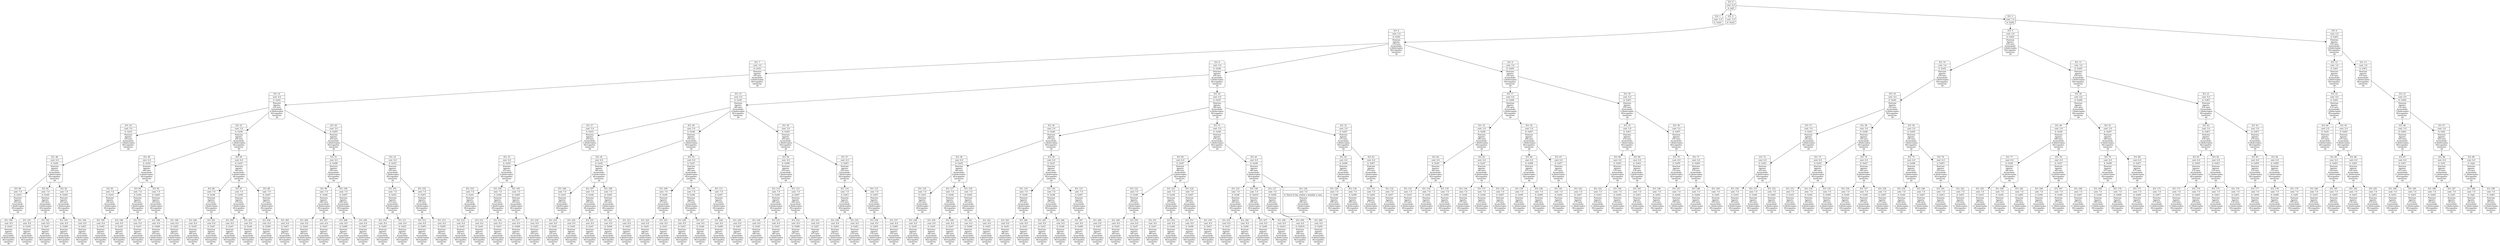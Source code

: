 digraph g {
node [shape = Mrecord];
nodo0[label="{EO: 0|cost: 0.0|A: null}"]
nodo1[label="{EO: 1|cost: 1.0|A: GoA1}"]

nodo0 -> nodo1;
nodo2[label="{EO: 2|cost: 1.0|A: GoA3}"]
nodo4[label="{EO: 4|cost: 2.0|A: GoA5|
Posicion\nAgente:\nA3
Costo\nAcumulado:\n2.0
Infectados:\n0
Escapados:\n1
	posicion:\nA9
}"]
nodo7[label="{EO: 7|cost: 3.0|A: GoA3|
Posicion\nAgente:\nA5
Costo\nAcumulado:\n3.0
Infectados:\n0
Escapados:\n1
	posicion:\nA9
}"]
nodo14[label="{EO: 14|cost: 4.0|A: GoA5|
Posicion\nAgente:\nA3
Costo\nAcumulado:\n4.0
Infectados:\n0
Escapados:\n1
	posicion:\nA9
}"]
nodo24[label="{EO: 24|cost: 5.0|A: GoA3|
Posicion\nAgente:\nA5
Costo\nAcumulado:\n5.0
Infectados:\n0
Escapados:\n1
	posicion:\nA9
}"]
nodo48[label="{EO: 48|cost: 6.0|A: GoA5|
Posicion\nAgente:\nA3
Costo\nAcumulado:\n6.0
Infectados:\n0
Escapados:\n1
	posicion:\nA9
}"]
nodo90[label="{EO: 90|cost: 7.0|A: GoA3|
Posicion\nAgente:\nA5
Costo\nAcumulado:\n7.0
Infectados:\n0
Escapados:\n1
	posicion:\nA9
}"]
nodo190[label="{EO: 190|cost: 8.0|A: GoA5|
Posicion\nAgente:\nA3
Costo\nAcumulado:\n8.0
Infectados:\n0
Escapados:\n1
	posicion:\nA9
}"]

nodo90 -> nodo190;

nodo48 -> nodo90;
nodo91[label="{EO: 91|cost: 7.0|A: GoA6|
Posicion\nAgente:\nA5
Costo\nAcumulado:\n7.0
Infectados:\n0
Escapados:\n1
	posicion:\nA9
}"]
nodo191[label="{EO: 191|cost: 8.0|A: GoA5|
Posicion\nAgente:\nA6
Costo\nAcumulado:\n8.0
Infectados:\n0
Escapados:\n1
	posicion:\nA9
}"]

nodo91 -> nodo191;
nodo192[label="{EO: 192|cost: 8.0|A: GoA7|
Posicion\nAgente:\nA6
Costo\nAcumulado:\n8.0
Infectados:\n0
Escapados:\n1
	posicion:\nA9
}"]

nodo91 -> nodo192;

nodo48 -> nodo91;
nodo92[label="{EO: 92|cost: 7.0|A: GoD5|
Posicion\nAgente:\nA5
Costo\nAcumulado:\n7.0
Infectados:\n0
Escapados:\n1
	posicion:\nA9
}"]
nodo193[label="{EO: 193|cost: 8.0|A: GoD6|
Posicion\nAgente:\nD5
Costo\nAcumulado:\n9.0
Infectados:\n0
Escapados:\n1
	posicion:\nA9
}"]

nodo92 -> nodo193;
nodo194[label="{EO: 194|cost: 8.0|A: GoE5|
Posicion\nAgente:\nD5
Costo\nAcumulado:\n9.0
Infectados:\n0
Escapados:\n1
	posicion:\nA9
}"]

nodo92 -> nodo194;

nodo48 -> nodo92;

nodo24 -> nodo48;

nodo14 -> nodo24;
nodo25[label="{EO: 25|cost: 5.0|A: GoA6|
Posicion\nAgente:\nA5
Costo\nAcumulado:\n5.0
Infectados:\n0
Escapados:\n1
	posicion:\nA9
}"]
nodo49[label="{EO: 49|cost: 6.0|A: GoA5|
Posicion\nAgente:\nA6
Costo\nAcumulado:\n6.0
Infectados:\n0
Escapados:\n1
	posicion:\nA9
}"]
nodo93[label="{EO: 93|cost: 7.0|A: GoA3|
Posicion\nAgente:\nA5
Costo\nAcumulado:\n7.0
Infectados:\n0
Escapados:\n1
	posicion:\nA9
}"]
nodo195[label="{EO: 195|cost: 8.0|A: GoA5|
Posicion\nAgente:\nA3
Costo\nAcumulado:\n8.0
Infectados:\n0
Escapados:\n1
	posicion:\nA9
}"]

nodo93 -> nodo195;

nodo49 -> nodo93;
nodo94[label="{EO: 94|cost: 7.0|A: GoA6|
Posicion\nAgente:\nA5
Costo\nAcumulado:\n7.0
Infectados:\n0
Escapados:\n1
	posicion:\nA9
}"]
nodo196[label="{EO: 196|cost: 8.0|A: GoA5|
Posicion\nAgente:\nA6
Costo\nAcumulado:\n8.0
Infectados:\n0
Escapados:\n1
	posicion:\nA9
}"]

nodo94 -> nodo196;
nodo197[label="{EO: 197|cost: 8.0|A: GoA7|
Posicion\nAgente:\nA6
Costo\nAcumulado:\n8.0
Infectados:\n0
Escapados:\n1
	posicion:\nA9
}"]

nodo94 -> nodo197;

nodo49 -> nodo94;
nodo95[label="{EO: 95|cost: 7.0|A: GoD5|
Posicion\nAgente:\nA5
Costo\nAcumulado:\n7.0
Infectados:\n0
Escapados:\n1
	posicion:\nA9
}"]
nodo198[label="{EO: 198|cost: 8.0|A: GoD6|
Posicion\nAgente:\nD5
Costo\nAcumulado:\n9.0
Infectados:\n0
Escapados:\n1
	posicion:\nA9
}"]

nodo95 -> nodo198;
nodo199[label="{EO: 199|cost: 8.0|A: GoE5|
Posicion\nAgente:\nD5
Costo\nAcumulado:\n9.0
Infectados:\n0
Escapados:\n1
	posicion:\nA9
}"]

nodo95 -> nodo199;

nodo49 -> nodo95;

nodo25 -> nodo49;
nodo50[label="{EO: 50|cost: 6.0|A: GoA7|
Posicion\nAgente:\nA6
Costo\nAcumulado:\n6.0
Infectados:\n0
Escapados:\n1
	posicion:\nA9
}"]
nodo96[label="{EO: 96|cost: 7.0|A: GoA6|
Posicion\nAgente:\nA7
Costo\nAcumulado:\n7.0
Infectados:\n0
Escapados:\n1
	posicion:\nA9
}"]
nodo200[label="{EO: 200|cost: 8.0|A: GoA5|
Posicion\nAgente:\nA6
Costo\nAcumulado:\n8.0
Infectados:\n0
Escapados:\n1
	posicion:\nA9
}"]

nodo96 -> nodo200;
nodo201[label="{EO: 201|cost: 8.0|A: GoA7|
Posicion\nAgente:\nA6
Costo\nAcumulado:\n8.0
Infectados:\n0
Escapados:\n1
	posicion:\nA9
}"]

nodo96 -> nodo201;

nodo50 -> nodo96;
nodo97[label="{EO: 97|cost: 7.0|A: GoA8|
Posicion\nAgente:\nA7
Costo\nAcumulado:\n7.0
Infectados:\n0
Escapados:\n1
	posicion:\nA9
}"]
nodo202[label="{EO: 202|cost: 8.0|A: GoA7|
Posicion\nAgente:\nA8
Costo\nAcumulado:\n8.0
Infectados:\n0
Escapados:\n1
	posicion:\nA9
}"]

nodo97 -> nodo202;
nodo203[label="{EO: 203|cost: 8.0|A: GoA9|
Posicion\nAgente:\nA8
Costo\nAcumulado:\n8.0
Infectados:\n0
Escapados:\n1
	posicion:\nA9
}"]

nodo97 -> nodo203;

nodo50 -> nodo97;
nodo98[label="{EO: 98|cost: 7.0|A: GoD7|
Posicion\nAgente:\nA7
Costo\nAcumulado:\n7.0
Infectados:\n0
Escapados:\n1
	posicion:\nA9
}"]
nodo204[label="{EO: 204|cost: 8.0|A: GoD8|
Posicion\nAgente:\nD7
Costo\nAcumulado:\n9.0
Infectados:\n0
Escapados:\n1
	posicion:\nA9
}"]

nodo98 -> nodo204;
nodo205[label="{EO: 205|cost: 8.0|A: GoE7|
Posicion\nAgente:\nD7
Costo\nAcumulado:\n9.0
Infectados:\n0
Escapados:\n1
	posicion:\nA9
}"]

nodo98 -> nodo205;

nodo50 -> nodo98;

nodo25 -> nodo50;

nodo14 -> nodo25;
nodo26[label="{EO: 26|cost: 5.0|A: GoD5|
Posicion\nAgente:\nA5
Costo\nAcumulado:\n5.0
Infectados:\n0
Escapados:\n1
	posicion:\nA9
}"]
nodo51[label="{EO: 51|cost: 6.0|A: GoD6|
Posicion\nAgente:\nD5
Costo\nAcumulado:\n7.0
Infectados:\n0
Escapados:\n1
	posicion:\nA9
}"]
nodo99[label="{EO: 99|cost: 7.0|A: GoA6|
Posicion\nAgente:\nD6
Costo\nAcumulado:\n9.0
Infectados:\n0
Escapados:\n1
	posicion:\nA9
}"]
nodo206[label="{EO: 206|cost: 8.0|A: GoA5|
Posicion\nAgente:\nA6
Costo\nAcumulado:\n10.0
Infectados:\n0
Escapados:\n1
	posicion:\nA9
}"]

nodo99 -> nodo206;
nodo207[label="{EO: 207|cost: 8.0|A: GoA7|
Posicion\nAgente:\nA6
Costo\nAcumulado:\n10.0
Infectados:\n0
Escapados:\n1
	posicion:\nA9
}"]

nodo99 -> nodo207;

nodo51 -> nodo99;
nodo100[label="{EO: 100|cost: 7.0|A: GoD7|
Posicion\nAgente:\nD6
Costo\nAcumulado:\n9.0
Infectados:\n0
Escapados:\n1
	posicion:\nA9
}"]
nodo208[label="{EO: 208|cost: 8.0|A: GoD8|
Posicion\nAgente:\nD7
Costo\nAcumulado:\n11.0
Infectados:\n0
Escapados:\n1
	posicion:\nA9
}"]

nodo100 -> nodo208;
nodo209[label="{EO: 209|cost: 8.0|A: GoE7|
Posicion\nAgente:\nD7
Costo\nAcumulado:\n11.0
Infectados:\n0
Escapados:\n1
	posicion:\nA9
}"]

nodo100 -> nodo209;

nodo51 -> nodo100;

nodo26 -> nodo51;
nodo52[label="{EO: 52|cost: 6.0|A: GoE5|
Posicion\nAgente:\nD5
Costo\nAcumulado:\n7.0
Infectados:\n0
Escapados:\n1
	posicion:\nA9
}"]
nodo101[label="{EO: 101|cost: 7.0|A: GoE3|
Posicion\nAgente:\nE5
Costo\nAcumulado:\n9.0
Infectados:\n0
Escapados:\n1
	posicion:\nA9
}"]
nodo210[label="{EO: 210|cost: 8.0|A: GoD3|
Posicion\nAgente:\nE3
Costo\nAcumulado:\n11.0
Infectados:\n0
Escapados:\n1
	posicion:\nA9
}"]

nodo101 -> nodo210;
nodo211[label="{EO: 211|cost: 8.0|A: GoE2|
Posicion\nAgente:\nE3
Costo\nAcumulado:\n11.0
Infectados:\n0
Escapados:\n1
	posicion:\nA9
}"]

nodo101 -> nodo211;

nodo52 -> nodo101;
nodo102[label="{EO: 102|cost: 7.0|A: GoF5|
Posicion\nAgente:\nE5
Costo\nAcumulado:\n9.0
Infectados:\n0
Escapados:\n1
	posicion:\nA9
}"]
nodo212[label="{EO: 212|cost: 8.0|A: GoF6|
Posicion\nAgente:\nF5
Costo\nAcumulado:\n11.0
Infectados:\n0
Escapados:\n1
	posicion:\nA9
}"]

nodo102 -> nodo212;
nodo213[label="{EO: 213|cost: 8.0|A: GoH5|
Posicion\nAgente:\nF5
Costo\nAcumulado:\n11.0
Infectados:\n0
Escapados:\n1
	posicion:\nA9
}"]

nodo102 -> nodo213;

nodo52 -> nodo102;

nodo26 -> nodo52;

nodo14 -> nodo26;

nodo7 -> nodo14;

nodo4 -> nodo7;
nodo8[label="{EO: 8|cost: 3.0|A: GoA6|
Posicion\nAgente:\nA5
Costo\nAcumulado:\n3.0
Infectados:\n0
Escapados:\n1
	posicion:\nA9
}"]
nodo15[label="{EO: 15|cost: 4.0|A: GoA5|
Posicion\nAgente:\nA6
Costo\nAcumulado:\n4.0
Infectados:\n0
Escapados:\n1
	posicion:\nA9
}"]
nodo27[label="{EO: 27|cost: 5.0|A: GoA3|
Posicion\nAgente:\nA5
Costo\nAcumulado:\n5.0
Infectados:\n0
Escapados:\n1
	posicion:\nA9
}"]
nodo53[label="{EO: 53|cost: 6.0|A: GoA5|
Posicion\nAgente:\nA3
Costo\nAcumulado:\n6.0
Infectados:\n0
Escapados:\n1
	posicion:\nA9
}"]
nodo103[label="{EO: 103|cost: 7.0|A: GoA3|
Posicion\nAgente:\nA5
Costo\nAcumulado:\n7.0
Infectados:\n0
Escapados:\n1
	posicion:\nA9
}"]
nodo214[label="{EO: 214|cost: 8.0|A: GoA5|
Posicion\nAgente:\nA3
Costo\nAcumulado:\n8.0
Infectados:\n0
Escapados:\n1
	posicion:\nA9
}"]

nodo103 -> nodo214;

nodo53 -> nodo103;
nodo104[label="{EO: 104|cost: 7.0|A: GoA6|
Posicion\nAgente:\nA5
Costo\nAcumulado:\n7.0
Infectados:\n0
Escapados:\n1
	posicion:\nA9
}"]
nodo215[label="{EO: 215|cost: 8.0|A: GoA5|
Posicion\nAgente:\nA6
Costo\nAcumulado:\n8.0
Infectados:\n0
Escapados:\n1
	posicion:\nA9
}"]

nodo104 -> nodo215;
nodo216[label="{EO: 216|cost: 8.0|A: GoA7|
Posicion\nAgente:\nA6
Costo\nAcumulado:\n8.0
Infectados:\n0
Escapados:\n1
	posicion:\nA9
}"]

nodo104 -> nodo216;

nodo53 -> nodo104;
nodo105[label="{EO: 105|cost: 7.0|A: GoD5|
Posicion\nAgente:\nA5
Costo\nAcumulado:\n7.0
Infectados:\n0
Escapados:\n1
	posicion:\nA9
}"]
nodo217[label="{EO: 217|cost: 8.0|A: GoD6|
Posicion\nAgente:\nD5
Costo\nAcumulado:\n9.0
Infectados:\n0
Escapados:\n1
	posicion:\nA9
}"]

nodo105 -> nodo217;
nodo218[label="{EO: 218|cost: 8.0|A: GoE5|
Posicion\nAgente:\nD5
Costo\nAcumulado:\n9.0
Infectados:\n0
Escapados:\n1
	posicion:\nA9
}"]

nodo105 -> nodo218;

nodo53 -> nodo105;

nodo27 -> nodo53;

nodo15 -> nodo27;
nodo28[label="{EO: 28|cost: 5.0|A: GoA6|
Posicion\nAgente:\nA5
Costo\nAcumulado:\n5.0
Infectados:\n0
Escapados:\n1
	posicion:\nA9
}"]
nodo54[label="{EO: 54|cost: 6.0|A: GoA5|
Posicion\nAgente:\nA6
Costo\nAcumulado:\n6.0
Infectados:\n0
Escapados:\n1
	posicion:\nA9
}"]
nodo106[label="{EO: 106|cost: 7.0|A: GoA3|
Posicion\nAgente:\nA5
Costo\nAcumulado:\n7.0
Infectados:\n0
Escapados:\n1
	posicion:\nA9
}"]
nodo219[label="{EO: 219|cost: 8.0|A: GoA5|
Posicion\nAgente:\nA3
Costo\nAcumulado:\n8.0
Infectados:\n0
Escapados:\n1
	posicion:\nA9
}"]

nodo106 -> nodo219;

nodo54 -> nodo106;
nodo107[label="{EO: 107|cost: 7.0|A: GoA6|
Posicion\nAgente:\nA5
Costo\nAcumulado:\n7.0
Infectados:\n0
Escapados:\n1
	posicion:\nA9
}"]
nodo220[label="{EO: 220|cost: 8.0|A: GoA5|
Posicion\nAgente:\nA6
Costo\nAcumulado:\n8.0
Infectados:\n0
Escapados:\n1
	posicion:\nA9
}"]

nodo107 -> nodo220;
nodo221[label="{EO: 221|cost: 8.0|A: GoA7|
Posicion\nAgente:\nA6
Costo\nAcumulado:\n8.0
Infectados:\n0
Escapados:\n1
	posicion:\nA9
}"]

nodo107 -> nodo221;

nodo54 -> nodo107;
nodo108[label="{EO: 108|cost: 7.0|A: GoD5|
Posicion\nAgente:\nA5
Costo\nAcumulado:\n7.0
Infectados:\n0
Escapados:\n1
	posicion:\nA9
}"]
nodo222[label="{EO: 222|cost: 8.0|A: GoD6|
Posicion\nAgente:\nD5
Costo\nAcumulado:\n9.0
Infectados:\n0
Escapados:\n1
	posicion:\nA9
}"]

nodo108 -> nodo222;
nodo223[label="{EO: 223|cost: 8.0|A: GoE5|
Posicion\nAgente:\nD5
Costo\nAcumulado:\n9.0
Infectados:\n0
Escapados:\n1
	posicion:\nA9
}"]

nodo108 -> nodo223;

nodo54 -> nodo108;

nodo28 -> nodo54;
nodo55[label="{EO: 55|cost: 6.0|A: GoA7|
Posicion\nAgente:\nA6
Costo\nAcumulado:\n6.0
Infectados:\n0
Escapados:\n1
	posicion:\nA9
}"]
nodo109[label="{EO: 109|cost: 7.0|A: GoA6|
Posicion\nAgente:\nA7
Costo\nAcumulado:\n7.0
Infectados:\n0
Escapados:\n1
	posicion:\nA9
}"]
nodo224[label="{EO: 224|cost: 8.0|A: GoA5|
Posicion\nAgente:\nA6
Costo\nAcumulado:\n8.0
Infectados:\n0
Escapados:\n1
	posicion:\nA9
}"]

nodo109 -> nodo224;
nodo225[label="{EO: 225|cost: 8.0|A: GoA7|
Posicion\nAgente:\nA6
Costo\nAcumulado:\n8.0
Infectados:\n0
Escapados:\n1
	posicion:\nA9
}"]

nodo109 -> nodo225;

nodo55 -> nodo109;
nodo110[label="{EO: 110|cost: 7.0|A: GoA8|
Posicion\nAgente:\nA7
Costo\nAcumulado:\n7.0
Infectados:\n0
Escapados:\n1
	posicion:\nA9
}"]
nodo226[label="{EO: 226|cost: 8.0|A: GoA7|
Posicion\nAgente:\nA8
Costo\nAcumulado:\n8.0
Infectados:\n0
Escapados:\n1
	posicion:\nA9
}"]

nodo110 -> nodo226;
nodo227[label="{EO: 227|cost: 8.0|A: GoA9|
Posicion\nAgente:\nA8
Costo\nAcumulado:\n8.0
Infectados:\n0
Escapados:\n1
	posicion:\nA9
}"]

nodo110 -> nodo227;

nodo55 -> nodo110;
nodo111[label="{EO: 111|cost: 7.0|A: GoD7|
Posicion\nAgente:\nA7
Costo\nAcumulado:\n7.0
Infectados:\n0
Escapados:\n1
	posicion:\nA9
}"]
nodo228[label="{EO: 228|cost: 8.0|A: GoD8|
Posicion\nAgente:\nD7
Costo\nAcumulado:\n9.0
Infectados:\n0
Escapados:\n1
	posicion:\nA9
}"]

nodo111 -> nodo228;
nodo229[label="{EO: 229|cost: 8.0|A: GoE7|
Posicion\nAgente:\nD7
Costo\nAcumulado:\n9.0
Infectados:\n0
Escapados:\n1
	posicion:\nA9
}"]

nodo111 -> nodo229;

nodo55 -> nodo111;

nodo28 -> nodo55;

nodo15 -> nodo28;
nodo29[label="{EO: 29|cost: 5.0|A: GoD5|
Posicion\nAgente:\nA5
Costo\nAcumulado:\n5.0
Infectados:\n0
Escapados:\n1
	posicion:\nA9
}"]
nodo56[label="{EO: 56|cost: 6.0|A: GoD6|
Posicion\nAgente:\nD5
Costo\nAcumulado:\n7.0
Infectados:\n0
Escapados:\n1
	posicion:\nA9
}"]
nodo112[label="{EO: 112|cost: 7.0|A: GoA6|
Posicion\nAgente:\nD6
Costo\nAcumulado:\n9.0
Infectados:\n0
Escapados:\n1
	posicion:\nA9
}"]
nodo230[label="{EO: 230|cost: 8.0|A: GoA5|
Posicion\nAgente:\nA6
Costo\nAcumulado:\n10.0
Infectados:\n0
Escapados:\n1
	posicion:\nA9
}"]

nodo112 -> nodo230;
nodo231[label="{EO: 231|cost: 8.0|A: GoA7|
Posicion\nAgente:\nA6
Costo\nAcumulado:\n10.0
Infectados:\n0
Escapados:\n1
	posicion:\nA9
}"]

nodo112 -> nodo231;

nodo56 -> nodo112;
nodo113[label="{EO: 113|cost: 7.0|A: GoD7|
Posicion\nAgente:\nD6
Costo\nAcumulado:\n9.0
Infectados:\n0
Escapados:\n1
	posicion:\nA9
}"]
nodo232[label="{EO: 232|cost: 8.0|A: GoD8|
Posicion\nAgente:\nD7
Costo\nAcumulado:\n11.0
Infectados:\n0
Escapados:\n1
	posicion:\nA9
}"]

nodo113 -> nodo232;
nodo233[label="{EO: 233|cost: 8.0|A: GoE7|
Posicion\nAgente:\nD7
Costo\nAcumulado:\n11.0
Infectados:\n0
Escapados:\n1
	posicion:\nA9
}"]

nodo113 -> nodo233;

nodo56 -> nodo113;

nodo29 -> nodo56;
nodo57[label="{EO: 57|cost: 6.0|A: GoE5|
Posicion\nAgente:\nD5
Costo\nAcumulado:\n7.0
Infectados:\n0
Escapados:\n1
	posicion:\nA9
}"]
nodo114[label="{EO: 114|cost: 7.0|A: GoE3|
Posicion\nAgente:\nE5
Costo\nAcumulado:\n9.0
Infectados:\n0
Escapados:\n1
	posicion:\nA9
}"]
nodo234[label="{EO: 234|cost: 8.0|A: GoD3|
Posicion\nAgente:\nE3
Costo\nAcumulado:\n11.0
Infectados:\n0
Escapados:\n1
	posicion:\nA9
}"]

nodo114 -> nodo234;
nodo235[label="{EO: 235|cost: 8.0|A: GoE2|
Posicion\nAgente:\nE3
Costo\nAcumulado:\n11.0
Infectados:\n0
Escapados:\n1
	posicion:\nA9
}"]

nodo114 -> nodo235;

nodo57 -> nodo114;
nodo115[label="{EO: 115|cost: 7.0|A: GoF5|
Posicion\nAgente:\nE5
Costo\nAcumulado:\n9.0
Infectados:\n0
Escapados:\n1
	posicion:\nA9
}"]
nodo236[label="{EO: 236|cost: 8.0|A: GoF6|
Posicion\nAgente:\nF5
Costo\nAcumulado:\n11.0
Infectados:\n0
Escapados:\n1
	posicion:\nA9
}"]

nodo115 -> nodo236;
nodo237[label="{EO: 237|cost: 8.0|A: GoH5|
Posicion\nAgente:\nF5
Costo\nAcumulado:\n11.0
Infectados:\n0
Escapados:\n1
	posicion:\nA9
}"]

nodo115 -> nodo237;

nodo57 -> nodo115;

nodo29 -> nodo57;

nodo15 -> nodo29;

nodo8 -> nodo15;
nodo16[label="{EO: 16|cost: 4.0|A: GoA7|
Posicion\nAgente:\nA6
Costo\nAcumulado:\n4.0
Infectados:\n0
Escapados:\n1
	posicion:\nA9
}"]
nodo30[label="{EO: 30|cost: 5.0|A: GoA6|
Posicion\nAgente:\nA7
Costo\nAcumulado:\n5.0
Infectados:\n0
Escapados:\n1
	posicion:\nA9
}"]
nodo58[label="{EO: 58|cost: 6.0|A: GoA5|
Posicion\nAgente:\nA6
Costo\nAcumulado:\n6.0
Infectados:\n0
Escapados:\n1
	posicion:\nA9
}"]
nodo116[label="{EO: 116|cost: 7.0|A: GoA3|
Posicion\nAgente:\nA5
Costo\nAcumulado:\n7.0
Infectados:\n0
Escapados:\n1
	posicion:\nA9
}"]
nodo238[label="{EO: 238|cost: 8.0|A: GoA5|
Posicion\nAgente:\nA3
Costo\nAcumulado:\n8.0
Infectados:\n0
Escapados:\n1
	posicion:\nA9
}"]

nodo116 -> nodo238;

nodo58 -> nodo116;
nodo117[label="{EO: 117|cost: 7.0|A: GoA6|
Posicion\nAgente:\nA5
Costo\nAcumulado:\n7.0
Infectados:\n0
Escapados:\n1
	posicion:\nA9
}"]
nodo239[label="{EO: 239|cost: 8.0|A: GoA5|
Posicion\nAgente:\nA6
Costo\nAcumulado:\n8.0
Infectados:\n0
Escapados:\n1
	posicion:\nA9
}"]

nodo117 -> nodo239;
nodo240[label="{EO: 240|cost: 8.0|A: GoA7|
Posicion\nAgente:\nA6
Costo\nAcumulado:\n8.0
Infectados:\n0
Escapados:\n1
	posicion:\nA9
}"]

nodo117 -> nodo240;

nodo58 -> nodo117;
nodo118[label="{EO: 118|cost: 7.0|A: GoD5|
Posicion\nAgente:\nA5
Costo\nAcumulado:\n7.0
Infectados:\n0
Escapados:\n1
	posicion:\nA9
}"]
nodo241[label="{EO: 241|cost: 8.0|A: GoD6|
Posicion\nAgente:\nD5
Costo\nAcumulado:\n9.0
Infectados:\n0
Escapados:\n1
	posicion:\nA9
}"]

nodo118 -> nodo241;
nodo242[label="{EO: 242|cost: 8.0|A: GoE5|
Posicion\nAgente:\nD5
Costo\nAcumulado:\n9.0
Infectados:\n0
Escapados:\n1
	posicion:\nA9
}"]

nodo118 -> nodo242;

nodo58 -> nodo118;

nodo30 -> nodo58;
nodo59[label="{EO: 59|cost: 6.0|A: GoA7|
Posicion\nAgente:\nA6
Costo\nAcumulado:\n6.0
Infectados:\n0
Escapados:\n1
	posicion:\nA9
}"]
nodo119[label="{EO: 119|cost: 7.0|A: GoA6|
Posicion\nAgente:\nA7
Costo\nAcumulado:\n7.0
Infectados:\n0
Escapados:\n1
	posicion:\nA9
}"]
nodo243[label="{EO: 243|cost: 8.0|A: GoA5|
Posicion\nAgente:\nA6
Costo\nAcumulado:\n8.0
Infectados:\n0
Escapados:\n1
	posicion:\nA9
}"]

nodo119 -> nodo243;
nodo244[label="{EO: 244|cost: 8.0|A: GoA7|
Posicion\nAgente:\nA6
Costo\nAcumulado:\n8.0
Infectados:\n0
Escapados:\n1
	posicion:\nA9
}"]

nodo119 -> nodo244;

nodo59 -> nodo119;
nodo120[label="{EO: 120|cost: 7.0|A: GoA8|
Posicion\nAgente:\nA7
Costo\nAcumulado:\n7.0
Infectados:\n0
Escapados:\n1
	posicion:\nA9
}"]
nodo245[label="{EO: 245|cost: 8.0|A: GoA7|
Posicion\nAgente:\nA8
Costo\nAcumulado:\n8.0
Infectados:\n0
Escapados:\n1
	posicion:\nA9
}"]

nodo120 -> nodo245;
nodo246[label="{EO: 246|cost: 8.0|A: GoA9|
Posicion\nAgente:\nA8
Costo\nAcumulado:\n8.0
Infectados:\n0
Escapados:\n1
	posicion:\nA9
}"]

nodo120 -> nodo246;

nodo59 -> nodo120;
nodo121[label="{EO: 121|cost: 7.0|A: GoD7|
Posicion\nAgente:\nA7
Costo\nAcumulado:\n7.0
Infectados:\n0
Escapados:\n1
	posicion:\nA9
}"]
nodo247[label="{EO: 247|cost: 8.0|A: GoD8|
Posicion\nAgente:\nD7
Costo\nAcumulado:\n9.0
Infectados:\n0
Escapados:\n1
	posicion:\nA9
}"]

nodo121 -> nodo247;
nodo248[label="{EO: 248|cost: 8.0|A: GoE7|
Posicion\nAgente:\nD7
Costo\nAcumulado:\n9.0
Infectados:\n0
Escapados:\n1
	posicion:\nA9
}"]

nodo121 -> nodo248;

nodo59 -> nodo121;

nodo30 -> nodo59;

nodo16 -> nodo30;
nodo31[label="{EO: 31|cost: 5.0|A: GoA8|
Posicion\nAgente:\nA7
Costo\nAcumulado:\n5.0
Infectados:\n0
Escapados:\n1
	posicion:\nA9
}"]
nodo60[label="{EO: 60|cost: 6.0|A: GoA7|
Posicion\nAgente:\nA8
Costo\nAcumulado:\n6.0
Infectados:\n0
Escapados:\n1
	posicion:\nA9
}"]
nodo122[label="{EO: 122|cost: 7.0|A: GoA6|
Posicion\nAgente:\nA7
Costo\nAcumulado:\n7.0
Infectados:\n0
Escapados:\n1
	posicion:\nA9
}"]
nodo249[label="{EO: 249|cost: 8.0|A: GoA5|
Posicion\nAgente:\nA6
Costo\nAcumulado:\n8.0
Infectados:\n0
Escapados:\n1
	posicion:\nA9
}"]

nodo122 -> nodo249;
nodo250[label="{EO: 250|cost: 8.0|A: GoA7|
Posicion\nAgente:\nA6
Costo\nAcumulado:\n8.0
Infectados:\n0
Escapados:\n1
	posicion:\nA9
}"]

nodo122 -> nodo250;

nodo60 -> nodo122;
nodo123[label="{EO: 123|cost: 7.0|A: GoA8|
Posicion\nAgente:\nA7
Costo\nAcumulado:\n7.0
Infectados:\n0
Escapados:\n1
	posicion:\nA9
}"]
nodo251[label="{EO: 251|cost: 8.0|A: GoA7|
Posicion\nAgente:\nA8
Costo\nAcumulado:\n8.0
Infectados:\n0
Escapados:\n1
	posicion:\nA9
}"]

nodo123 -> nodo251;
nodo252[label="{EO: 252|cost: 8.0|A: GoA9|
Posicion\nAgente:\nA8
Costo\nAcumulado:\n8.0
Infectados:\n0
Escapados:\n1
	posicion:\nA9
}"]

nodo123 -> nodo252;

nodo60 -> nodo123;
nodo124[label="{EO: 124|cost: 7.0|A: GoD7|
Posicion\nAgente:\nA7
Costo\nAcumulado:\n7.0
Infectados:\n0
Escapados:\n1
	posicion:\nA9
}"]
nodo253[label="{EO: 253|cost: 8.0|A: GoD8|
Posicion\nAgente:\nD7
Costo\nAcumulado:\n9.0
Infectados:\n0
Escapados:\n1
	posicion:\nA9
}"]

nodo124 -> nodo253;
nodo254[label="{EO: 254|cost: 8.0|A: GoE7|
Posicion\nAgente:\nD7
Costo\nAcumulado:\n9.0
Infectados:\n0
Escapados:\n1
	posicion:\nA9
}"]

nodo124 -> nodo254;

nodo60 -> nodo124;

nodo31 -> nodo60;
nodo61[label="{EO: 61|cost: 6.0|A: GoA9|
Posicion\nAgente:\nA8
Costo\nAcumulado:\n6.0
Infectados:\n0
Escapados:\n1
	posicion:\nA9
}"]
nodo125[label="{EO: 125|cost: 7.0|A: GoA8|
Posicion\nAgente:\nA9
Costo\nAcumulado:\n7.0
Infectados:\n0
Escapados:\n1
	posicion:\nA9
}"]
nodo255[label="{EO: 255|cost: 8.0|A: GoA7|
Posicion\nAgente:\nA8
Costo\nAcumulado:\n8.0
Infectados:\n0
Escapados:\n1
	posicion:\nA9
}"]

nodo125 -> nodo255;
nodo256[label="{EO: 256|cost: 8.0|A: GoA9|
Posicion\nAgente:\nA8
Costo\nAcumulado:\n8.0
Infectados:\n0
Escapados:\n1
	posicion:\nA9
}"]

nodo125 -> nodo256;

nodo61 -> nodo125;
nodo126[label="{EO: 126|cost: 7.0|A: GoA10|
Posicion\nAgente:\nA9
Costo\nAcumulado:\n7.0
Infectados:\n0
Escapados:\n1
	posicion:\nA9
}"]
nodo257[label="{EO: 257|cost: 8.0|A: GoA9|
Posicion\nAgente:\nA10
Costo\nAcumulado:\n8.0
Infectados:\n0
Escapados:\n1
	posicion:\nA9
}"]

nodo126 -> nodo257;
nodo258[label="{EO: 258|cost: 8.0|A: GoA11|
Posicion\nAgente:\nA10
Costo\nAcumulado:\n8.0
Infectados:\n0
Escapados:\n1
	posicion:\nA9
}"]

nodo126 -> nodo258;

nodo61 -> nodo126;
nodo127[label="{EO: 127|cost: 7.0|A: GoD9|
Posicion\nAgente:\nA9
Costo\nAcumulado:\n7.0
Infectados:\n0
Escapados:\n1
	posicion:\nA9
}"]
nodo259[label="{EO: 259|cost: 8.0|A: GoD10|
Posicion\nAgente:\nD9
Costo\nAcumulado:\n9.0
Infectados:\n0
Escapados:\n1
	posicion:\nA9
}"]

nodo127 -> nodo259;
nodo260[label="{EO: 260|cost: 8.0|A: GoE9|
Posicion\nAgente:\nD9
Costo\nAcumulado:\n9.0
Infectados:\n0
Escapados:\n1
	posicion:\nA9
}"]

nodo127 -> nodo260;

nodo61 -> nodo127;
nodo128[label="{EO: 128|cost: 7.0|A: Hacer la ley, multar y mandar a casa.|
Posicion\nAgente:\nA9
Costo\nAcumulado:\n7.0
Infectados:\n0
Escapados:\n1
	posicion:\nA9
}"]

nodo61 -> nodo128;

nodo31 -> nodo61;

nodo16 -> nodo31;
nodo32[label="{EO: 32|cost: 5.0|A: GoD7|
Posicion\nAgente:\nA7
Costo\nAcumulado:\n5.0
Infectados:\n0
Escapados:\n1
	posicion:\nA9
}"]
nodo62[label="{EO: 62|cost: 6.0|A: GoD8|
Posicion\nAgente:\nD7
Costo\nAcumulado:\n7.0
Infectados:\n0
Escapados:\n1
	posicion:\nA9
}"]
nodo129[label="{EO: 129|cost: 7.0|A: GoA8|
Posicion\nAgente:\nD8
Costo\nAcumulado:\n9.0
Infectados:\n0
Escapados:\n1
	posicion:\nA9
}"]

nodo62 -> nodo129;
nodo130[label="{EO: 130|cost: 7.0|A: GoD9|
Posicion\nAgente:\nD8
Costo\nAcumulado:\n9.0
Infectados:\n0
Escapados:\n1
	posicion:\nA9
}"]

nodo62 -> nodo130;

nodo32 -> nodo62;
nodo63[label="{EO: 63|cost: 6.0|A: GoE7|
Posicion\nAgente:\nD7
Costo\nAcumulado:\n7.0
Infectados:\n0
Escapados:\n1
	posicion:\nA9
}"]
nodo131[label="{EO: 131|cost: 7.0|A: GoE6|
Posicion\nAgente:\nE7
Costo\nAcumulado:\n9.0
Infectados:\n0
Escapados:\n1
	posicion:\nA9
}"]

nodo63 -> nodo131;
nodo132[label="{EO: 132|cost: 7.0|A: GoF7|
Posicion\nAgente:\nE7
Costo\nAcumulado:\n9.0
Infectados:\n0
Escapados:\n1
	posicion:\nA9
}"]

nodo63 -> nodo132;

nodo32 -> nodo63;

nodo16 -> nodo32;

nodo8 -> nodo16;

nodo4 -> nodo8;
nodo9[label="{EO: 9|cost: 3.0|A: GoD5|
Posicion\nAgente:\nA5
Costo\nAcumulado:\n3.0
Infectados:\n0
Escapados:\n1
	posicion:\nA9
}"]
nodo17[label="{EO: 17|cost: 4.0|A: GoD6|
Posicion\nAgente:\nD5
Costo\nAcumulado:\n5.0
Infectados:\n0
Escapados:\n1
	posicion:\nA9
}"]
nodo33[label="{EO: 33|cost: 5.0|A: GoA6|
Posicion\nAgente:\nD6
Costo\nAcumulado:\n7.0
Infectados:\n0
Escapados:\n1
	posicion:\nA9
}"]
nodo64[label="{EO: 64|cost: 6.0|A: GoA5|
Posicion\nAgente:\nA6
Costo\nAcumulado:\n8.0
Infectados:\n0
Escapados:\n1
	posicion:\nA9
}"]
nodo133[label="{EO: 133|cost: 7.0|A: GoA3|
Posicion\nAgente:\nA5
Costo\nAcumulado:\n9.0
Infectados:\n0
Escapados:\n1
	posicion:\nA9
}"]

nodo64 -> nodo133;
nodo134[label="{EO: 134|cost: 7.0|A: GoA6|
Posicion\nAgente:\nA5
Costo\nAcumulado:\n9.0
Infectados:\n0
Escapados:\n1
	posicion:\nA9
}"]

nodo64 -> nodo134;
nodo135[label="{EO: 135|cost: 7.0|A: GoD5|
Posicion\nAgente:\nA5
Costo\nAcumulado:\n9.0
Infectados:\n0
Escapados:\n1
	posicion:\nA9
}"]

nodo64 -> nodo135;

nodo33 -> nodo64;
nodo65[label="{EO: 65|cost: 6.0|A: GoA7|
Posicion\nAgente:\nA6
Costo\nAcumulado:\n8.0
Infectados:\n0
Escapados:\n1
	posicion:\nA9
}"]
nodo136[label="{EO: 136|cost: 7.0|A: GoA6|
Posicion\nAgente:\nA7
Costo\nAcumulado:\n9.0
Infectados:\n0
Escapados:\n1
	posicion:\nA9
}"]

nodo65 -> nodo136;
nodo137[label="{EO: 137|cost: 7.0|A: GoA8|
Posicion\nAgente:\nA7
Costo\nAcumulado:\n9.0
Infectados:\n0
Escapados:\n1
	posicion:\nA9
}"]

nodo65 -> nodo137;
nodo138[label="{EO: 138|cost: 7.0|A: GoD7|
Posicion\nAgente:\nA7
Costo\nAcumulado:\n9.0
Infectados:\n0
Escapados:\n1
	posicion:\nA9
}"]

nodo65 -> nodo138;

nodo33 -> nodo65;

nodo17 -> nodo33;
nodo34[label="{EO: 34|cost: 5.0|A: GoD7|
Posicion\nAgente:\nD6
Costo\nAcumulado:\n7.0
Infectados:\n0
Escapados:\n1
	posicion:\nA9
}"]
nodo66[label="{EO: 66|cost: 6.0|A: GoD8|
Posicion\nAgente:\nD7
Costo\nAcumulado:\n9.0
Infectados:\n0
Escapados:\n1
	posicion:\nA9
}"]
nodo139[label="{EO: 139|cost: 7.0|A: GoA8|
Posicion\nAgente:\nD8
Costo\nAcumulado:\n11.0
Infectados:\n0
Escapados:\n1
	posicion:\nA9
}"]

nodo66 -> nodo139;
nodo140[label="{EO: 140|cost: 7.0|A: GoD9|
Posicion\nAgente:\nD8
Costo\nAcumulado:\n11.0
Infectados:\n0
Escapados:\n1
	posicion:\nA9
}"]

nodo66 -> nodo140;

nodo34 -> nodo66;
nodo67[label="{EO: 67|cost: 6.0|A: GoE7|
Posicion\nAgente:\nD7
Costo\nAcumulado:\n9.0
Infectados:\n0
Escapados:\n1
	posicion:\nA9
}"]
nodo141[label="{EO: 141|cost: 7.0|A: GoE6|
Posicion\nAgente:\nE7
Costo\nAcumulado:\n11.0
Infectados:\n0
Escapados:\n1
	posicion:\nA9
}"]

nodo67 -> nodo141;
nodo142[label="{EO: 142|cost: 7.0|A: GoF7|
Posicion\nAgente:\nE7
Costo\nAcumulado:\n11.0
Infectados:\n0
Escapados:\n1
	posicion:\nA9
}"]

nodo67 -> nodo142;

nodo34 -> nodo67;

nodo17 -> nodo34;

nodo9 -> nodo17;
nodo18[label="{EO: 18|cost: 4.0|A: GoE5|
Posicion\nAgente:\nD5
Costo\nAcumulado:\n5.0
Infectados:\n0
Escapados:\n1
	posicion:\nA9
}"]
nodo35[label="{EO: 35|cost: 5.0|A: GoE3|
Posicion\nAgente:\nE5
Costo\nAcumulado:\n7.0
Infectados:\n0
Escapados:\n1
	posicion:\nA9
}"]
nodo68[label="{EO: 68|cost: 6.0|A: GoD3|
Posicion\nAgente:\nE3
Costo\nAcumulado:\n9.0
Infectados:\n0
Escapados:\n1
	posicion:\nA9
}"]
nodo143[label="{EO: 143|cost: 7.0|A: GoA3|
Posicion\nAgente:\nD3
Costo\nAcumulado:\n11.0
Infectados:\n0
Escapados:\n1
	posicion:\nA9
}"]

nodo68 -> nodo143;
nodo144[label="{EO: 144|cost: 7.0|A: GoD5|
Posicion\nAgente:\nD3
Costo\nAcumulado:\n11.0
Infectados:\n0
Escapados:\n1
	posicion:\nA9
}"]

nodo68 -> nodo144;

nodo35 -> nodo68;
nodo69[label="{EO: 69|cost: 6.0|A: GoE2|
Posicion\nAgente:\nE3
Costo\nAcumulado:\n9.0
Infectados:\n0
Escapados:\n1
	posicion:\nA9
}"]
nodo145[label="{EO: 145|cost: 7.0|A: GoE1|
Posicion\nAgente:\nE2
Costo\nAcumulado:\n11.0
Infectados:\n0
Escapados:\n1
	posicion:\nA9
}"]

nodo69 -> nodo145;
nodo146[label="{EO: 146|cost: 7.0|A: GoF2|
Posicion\nAgente:\nE2
Costo\nAcumulado:\n11.0
Infectados:\n0
Escapados:\n1
	posicion:\nA9
}"]

nodo69 -> nodo146;

nodo35 -> nodo69;

nodo18 -> nodo35;
nodo36[label="{EO: 36|cost: 5.0|A: GoF5|
Posicion\nAgente:\nE5
Costo\nAcumulado:\n7.0
Infectados:\n0
Escapados:\n1
	posicion:\nA9
}"]
nodo70[label="{EO: 70|cost: 6.0|A: GoF6|
Posicion\nAgente:\nF5
Costo\nAcumulado:\n9.0
Infectados:\n0
Escapados:\n1
	posicion:\nA9
}"]
nodo147[label="{EO: 147|cost: 7.0|A: GoG6|
Posicion\nAgente:\nF6
Costo\nAcumulado:\n11.0
Infectados:\n0
Escapados:\n1
	posicion:\nA9
}"]

nodo70 -> nodo147;

nodo36 -> nodo70;
nodo71[label="{EO: 71|cost: 6.0|A: GoH5|
Posicion\nAgente:\nF5
Costo\nAcumulado:\n9.0
Infectados:\n0
Escapados:\n1
	posicion:\nA9
}"]
nodo148[label="{EO: 148|cost: 7.0|A: GoH4|
Posicion\nAgente:\nH5
Costo\nAcumulado:\n11.0
Infectados:\n0
Escapados:\n1
	posicion:\nA9
}"]

nodo71 -> nodo148;
nodo149[label="{EO: 149|cost: 7.0|A: GoI5|
Posicion\nAgente:\nH5
Costo\nAcumulado:\n11.0
Infectados:\n0
Escapados:\n1
	posicion:\nA9
}"]

nodo71 -> nodo149;

nodo36 -> nodo71;

nodo18 -> nodo36;

nodo9 -> nodo18;

nodo4 -> nodo9;

nodo2 -> nodo4;

nodo0 -> nodo2;
nodo3[label="{EO: 3|cost: 1.0|A: GoD2}"]
nodo5[label="{EO: 5|cost: 2.0|A: GoD3|
Posicion\nAgente:\nD2
Costo\nAcumulado:\n3.0
Infectados:\n0
Escapados:\n1
	posicion:\nA9
}"]
nodo10[label="{EO: 10|cost: 3.0|A: GoA3|
Posicion\nAgente:\nD3
Costo\nAcumulado:\n5.0
Infectados:\n0
Escapados:\n1
	posicion:\nA9
}"]
nodo19[label="{EO: 19|cost: 4.0|A: GoA5|
Posicion\nAgente:\nA3
Costo\nAcumulado:\n6.0
Infectados:\n0
Escapados:\n1
	posicion:\nA9
}"]
nodo37[label="{EO: 37|cost: 5.0|A: GoA3|
Posicion\nAgente:\nA5
Costo\nAcumulado:\n7.0
Infectados:\n0
Escapados:\n1
	posicion:\nA9
}"]
nodo72[label="{EO: 72|cost: 6.0|A: GoA5|
Posicion\nAgente:\nA3
Costo\nAcumulado:\n8.0
Infectados:\n0
Escapados:\n1
	posicion:\nA9
}"]
nodo150[label="{EO: 150|cost: 7.0|A: GoA3|
Posicion\nAgente:\nA5
Costo\nAcumulado:\n9.0
Infectados:\n0
Escapados:\n1
	posicion:\nA9
}"]

nodo72 -> nodo150;
nodo151[label="{EO: 151|cost: 7.0|A: GoA6|
Posicion\nAgente:\nA5
Costo\nAcumulado:\n9.0
Infectados:\n0
Escapados:\n1
	posicion:\nA9
}"]

nodo72 -> nodo151;
nodo152[label="{EO: 152|cost: 7.0|A: GoD5|
Posicion\nAgente:\nA5
Costo\nAcumulado:\n9.0
Infectados:\n0
Escapados:\n1
	posicion:\nA9
}"]

nodo72 -> nodo152;

nodo37 -> nodo72;

nodo19 -> nodo37;
nodo38[label="{EO: 38|cost: 5.0|A: GoA6|
Posicion\nAgente:\nA5
Costo\nAcumulado:\n7.0
Infectados:\n0
Escapados:\n1
	posicion:\nA9
}"]
nodo73[label="{EO: 73|cost: 6.0|A: GoA5|
Posicion\nAgente:\nA6
Costo\nAcumulado:\n8.0
Infectados:\n0
Escapados:\n1
	posicion:\nA9
}"]
nodo153[label="{EO: 153|cost: 7.0|A: GoA3|
Posicion\nAgente:\nA5
Costo\nAcumulado:\n9.0
Infectados:\n0
Escapados:\n1
	posicion:\nA9
}"]

nodo73 -> nodo153;
nodo154[label="{EO: 154|cost: 7.0|A: GoA6|
Posicion\nAgente:\nA5
Costo\nAcumulado:\n9.0
Infectados:\n0
Escapados:\n1
	posicion:\nA9
}"]

nodo73 -> nodo154;
nodo155[label="{EO: 155|cost: 7.0|A: GoD5|
Posicion\nAgente:\nA5
Costo\nAcumulado:\n9.0
Infectados:\n0
Escapados:\n1
	posicion:\nA9
}"]

nodo73 -> nodo155;

nodo38 -> nodo73;
nodo74[label="{EO: 74|cost: 6.0|A: GoA7|
Posicion\nAgente:\nA6
Costo\nAcumulado:\n8.0
Infectados:\n0
Escapados:\n1
	posicion:\nA9
}"]
nodo156[label="{EO: 156|cost: 7.0|A: GoA6|
Posicion\nAgente:\nA7
Costo\nAcumulado:\n9.0
Infectados:\n0
Escapados:\n1
	posicion:\nA9
}"]

nodo74 -> nodo156;
nodo157[label="{EO: 157|cost: 7.0|A: GoA8|
Posicion\nAgente:\nA7
Costo\nAcumulado:\n9.0
Infectados:\n0
Escapados:\n1
	posicion:\nA9
}"]

nodo74 -> nodo157;
nodo158[label="{EO: 158|cost: 7.0|A: GoD7|
Posicion\nAgente:\nA7
Costo\nAcumulado:\n9.0
Infectados:\n0
Escapados:\n1
	posicion:\nA9
}"]

nodo74 -> nodo158;

nodo38 -> nodo74;

nodo19 -> nodo38;
nodo39[label="{EO: 39|cost: 5.0|A: GoD5|
Posicion\nAgente:\nA5
Costo\nAcumulado:\n7.0
Infectados:\n0
Escapados:\n1
	posicion:\nA9
}"]
nodo75[label="{EO: 75|cost: 6.0|A: GoD6|
Posicion\nAgente:\nD5
Costo\nAcumulado:\n9.0
Infectados:\n0
Escapados:\n1
	posicion:\nA9
}"]
nodo159[label="{EO: 159|cost: 7.0|A: GoA6|
Posicion\nAgente:\nD6
Costo\nAcumulado:\n11.0
Infectados:\n0
Escapados:\n1
	posicion:\nA9
}"]

nodo75 -> nodo159;
nodo160[label="{EO: 160|cost: 7.0|A: GoD7|
Posicion\nAgente:\nD6
Costo\nAcumulado:\n11.0
Infectados:\n0
Escapados:\n1
	posicion:\nA9
}"]

nodo75 -> nodo160;

nodo39 -> nodo75;
nodo76[label="{EO: 76|cost: 6.0|A: GoE5|
Posicion\nAgente:\nD5
Costo\nAcumulado:\n9.0
Infectados:\n0
Escapados:\n1
	posicion:\nA9
}"]
nodo161[label="{EO: 161|cost: 7.0|A: GoE3|
Posicion\nAgente:\nE5
Costo\nAcumulado:\n11.0
Infectados:\n0
Escapados:\n1
	posicion:\nA9
}"]

nodo76 -> nodo161;
nodo162[label="{EO: 162|cost: 7.0|A: GoF5|
Posicion\nAgente:\nE5
Costo\nAcumulado:\n11.0
Infectados:\n0
Escapados:\n1
	posicion:\nA9
}"]

nodo76 -> nodo162;

nodo39 -> nodo76;

nodo19 -> nodo39;

nodo10 -> nodo19;

nodo5 -> nodo10;
nodo11[label="{EO: 11|cost: 3.0|A: GoD5|
Posicion\nAgente:\nD3
Costo\nAcumulado:\n5.0
Infectados:\n0
Escapados:\n1
	posicion:\nA9
}"]
nodo20[label="{EO: 20|cost: 4.0|A: GoD6|
Posicion\nAgente:\nD5
Costo\nAcumulado:\n7.0
Infectados:\n0
Escapados:\n1
	posicion:\nA9
}"]
nodo40[label="{EO: 40|cost: 5.0|A: GoA6|
Posicion\nAgente:\nD6
Costo\nAcumulado:\n9.0
Infectados:\n0
Escapados:\n1
	posicion:\nA9
}"]
nodo77[label="{EO: 77|cost: 6.0|A: GoA5|
Posicion\nAgente:\nA6
Costo\nAcumulado:\n10.0
Infectados:\n0
Escapados:\n1
	posicion:\nA9
}"]
nodo163[label="{EO: 163|cost: 7.0|A: GoA3|
Posicion\nAgente:\nA5
Costo\nAcumulado:\n11.0
Infectados:\n0
Escapados:\n1
	posicion:\nA9
}"]

nodo77 -> nodo163;
nodo164[label="{EO: 164|cost: 7.0|A: GoA6|
Posicion\nAgente:\nA5
Costo\nAcumulado:\n11.0
Infectados:\n0
Escapados:\n1
	posicion:\nA9
}"]

nodo77 -> nodo164;
nodo165[label="{EO: 165|cost: 7.0|A: GoD5|
Posicion\nAgente:\nA5
Costo\nAcumulado:\n11.0
Infectados:\n0
Escapados:\n1
	posicion:\nA9
}"]

nodo77 -> nodo165;

nodo40 -> nodo77;
nodo78[label="{EO: 78|cost: 6.0|A: GoA7|
Posicion\nAgente:\nA6
Costo\nAcumulado:\n10.0
Infectados:\n0
Escapados:\n1
	posicion:\nA9
}"]
nodo166[label="{EO: 166|cost: 7.0|A: GoA6|
Posicion\nAgente:\nA7
Costo\nAcumulado:\n11.0
Infectados:\n0
Escapados:\n1
	posicion:\nA9
}"]

nodo78 -> nodo166;
nodo167[label="{EO: 167|cost: 7.0|A: GoA8|
Posicion\nAgente:\nA7
Costo\nAcumulado:\n11.0
Infectados:\n0
Escapados:\n1
	posicion:\nA9
}"]

nodo78 -> nodo167;
nodo168[label="{EO: 168|cost: 7.0|A: GoD7|
Posicion\nAgente:\nA7
Costo\nAcumulado:\n11.0
Infectados:\n0
Escapados:\n1
	posicion:\nA9
}"]

nodo78 -> nodo168;

nodo40 -> nodo78;

nodo20 -> nodo40;
nodo41[label="{EO: 41|cost: 5.0|A: GoD7|
Posicion\nAgente:\nD6
Costo\nAcumulado:\n9.0
Infectados:\n0
Escapados:\n1
	posicion:\nA9
}"]
nodo79[label="{EO: 79|cost: 6.0|A: GoD8|
Posicion\nAgente:\nD7
Costo\nAcumulado:\n11.0
Infectados:\n0
Escapados:\n1
	posicion:\nA9
}"]
nodo169[label="{EO: 169|cost: 7.0|A: GoA8|
Posicion\nAgente:\nD8
Costo\nAcumulado:\n13.0
Infectados:\n0
Escapados:\n1
	posicion:\nA9
}"]

nodo79 -> nodo169;
nodo170[label="{EO: 170|cost: 7.0|A: GoD9|
Posicion\nAgente:\nD8
Costo\nAcumulado:\n13.0
Infectados:\n0
Escapados:\n1
	posicion:\nA9
}"]

nodo79 -> nodo170;

nodo41 -> nodo79;
nodo80[label="{EO: 80|cost: 6.0|A: GoE7|
Posicion\nAgente:\nD7
Costo\nAcumulado:\n11.0
Infectados:\n0
Escapados:\n1
	posicion:\nA9
}"]
nodo171[label="{EO: 171|cost: 7.0|A: GoE6|
Posicion\nAgente:\nE7
Costo\nAcumulado:\n13.0
Infectados:\n0
Escapados:\n1
	posicion:\nA9
}"]

nodo80 -> nodo171;
nodo172[label="{EO: 172|cost: 7.0|A: GoF7|
Posicion\nAgente:\nE7
Costo\nAcumulado:\n13.0
Infectados:\n0
Escapados:\n1
	posicion:\nA9
}"]

nodo80 -> nodo172;

nodo41 -> nodo80;

nodo20 -> nodo41;

nodo11 -> nodo20;
nodo21[label="{EO: 21|cost: 4.0|A: GoE5|
Posicion\nAgente:\nD5
Costo\nAcumulado:\n7.0
Infectados:\n0
Escapados:\n1
	posicion:\nA9
}"]
nodo42[label="{EO: 42|cost: 5.0|A: GoE3|
Posicion\nAgente:\nE5
Costo\nAcumulado:\n9.0
Infectados:\n0
Escapados:\n1
	posicion:\nA9
}"]
nodo81[label="{EO: 81|cost: 6.0|A: GoD3|
Posicion\nAgente:\nE3
Costo\nAcumulado:\n11.0
Infectados:\n0
Escapados:\n1
	posicion:\nA9
}"]
nodo173[label="{EO: 173|cost: 7.0|A: GoA3|
Posicion\nAgente:\nD3
Costo\nAcumulado:\n13.0
Infectados:\n0
Escapados:\n1
	posicion:\nA9
}"]

nodo81 -> nodo173;
nodo174[label="{EO: 174|cost: 7.0|A: GoD5|
Posicion\nAgente:\nD3
Costo\nAcumulado:\n13.0
Infectados:\n0
Escapados:\n1
	posicion:\nA9
}"]

nodo81 -> nodo174;

nodo42 -> nodo81;
nodo82[label="{EO: 82|cost: 6.0|A: GoE2|
Posicion\nAgente:\nE3
Costo\nAcumulado:\n11.0
Infectados:\n0
Escapados:\n1
	posicion:\nA9
}"]
nodo175[label="{EO: 175|cost: 7.0|A: GoE1|
Posicion\nAgente:\nE2
Costo\nAcumulado:\n13.0
Infectados:\n0
Escapados:\n1
	posicion:\nA9
}"]

nodo82 -> nodo175;
nodo176[label="{EO: 176|cost: 7.0|A: GoF2|
Posicion\nAgente:\nE2
Costo\nAcumulado:\n13.0
Infectados:\n0
Escapados:\n1
	posicion:\nA9
}"]

nodo82 -> nodo176;

nodo42 -> nodo82;

nodo21 -> nodo42;
nodo43[label="{EO: 43|cost: 5.0|A: GoF5|
Posicion\nAgente:\nE5
Costo\nAcumulado:\n9.0
Infectados:\n0
Escapados:\n1
	posicion:\nA9
}"]
nodo83[label="{EO: 83|cost: 6.0|A: GoF6|
Posicion\nAgente:\nF5
Costo\nAcumulado:\n11.0
Infectados:\n0
Escapados:\n1
	posicion:\nA9
}"]
nodo177[label="{EO: 177|cost: 7.0|A: GoG6|
Posicion\nAgente:\nF6
Costo\nAcumulado:\n13.0
Infectados:\n0
Escapados:\n1
	posicion:\nA9
}"]

nodo83 -> nodo177;

nodo43 -> nodo83;
nodo84[label="{EO: 84|cost: 6.0|A: GoH5|
Posicion\nAgente:\nF5
Costo\nAcumulado:\n11.0
Infectados:\n0
Escapados:\n1
	posicion:\nA9
}"]
nodo178[label="{EO: 178|cost: 7.0|A: GoH4|
Posicion\nAgente:\nH5
Costo\nAcumulado:\n13.0
Infectados:\n0
Escapados:\n1
	posicion:\nA9
}"]

nodo84 -> nodo178;
nodo179[label="{EO: 179|cost: 7.0|A: GoI5|
Posicion\nAgente:\nH5
Costo\nAcumulado:\n13.0
Infectados:\n0
Escapados:\n1
	posicion:\nA9
}"]

nodo84 -> nodo179;

nodo43 -> nodo84;

nodo21 -> nodo43;

nodo11 -> nodo21;

nodo5 -> nodo11;

nodo3 -> nodo5;
nodo6[label="{EO: 6|cost: 2.0|A: GoE2|
Posicion\nAgente:\nD2
Costo\nAcumulado:\n3.0
Infectados:\n0
Escapados:\n1
	posicion:\nA9
}"]
nodo12[label="{EO: 12|cost: 3.0|A: GoE1|
Posicion\nAgente:\nE2
Costo\nAcumulado:\n5.0
Infectados:\n0
Escapados:\n1
	posicion:\nA9
}"]
nodo22[label="{EO: 22|cost: 4.0|A: GoD1|
Posicion\nAgente:\nE1
Costo\nAcumulado:\n7.0
Infectados:\n0
Escapados:\n1
	posicion:\nA9
}"]
nodo44[label="{EO: 44|cost: 5.0|A: GoA1|
Posicion\nAgente:\nD1
Costo\nAcumulado:\n9.0
Infectados:\n0
Escapados:\n1
	posicion:\nA9
}"]

nodo22 -> nodo44;
nodo45[label="{EO: 45|cost: 5.0|A: GoD2|
Posicion\nAgente:\nD1
Costo\nAcumulado:\n9.0
Infectados:\n0
Escapados:\n1
	posicion:\nA9
}"]
nodo85[label="{EO: 85|cost: 6.0|A: GoD3|
Posicion\nAgente:\nD2
Costo\nAcumulado:\n11.0
Infectados:\n0
Escapados:\n1
	posicion:\nA9
}"]
nodo180[label="{EO: 180|cost: 7.0|A: GoA3|
Posicion\nAgente:\nD3
Costo\nAcumulado:\n13.0
Infectados:\n0
Escapados:\n1
	posicion:\nA9
}"]

nodo85 -> nodo180;
nodo181[label="{EO: 181|cost: 7.0|A: GoD5|
Posicion\nAgente:\nD3
Costo\nAcumulado:\n13.0
Infectados:\n0
Escapados:\n1
	posicion:\nA9
}"]

nodo85 -> nodo181;

nodo45 -> nodo85;
nodo86[label="{EO: 86|cost: 6.0|A: GoE2|
Posicion\nAgente:\nD2
Costo\nAcumulado:\n11.0
Infectados:\n0
Escapados:\n1
	posicion:\nA9
}"]
nodo182[label="{EO: 182|cost: 7.0|A: GoE1|
Posicion\nAgente:\nE2
Costo\nAcumulado:\n13.0
Infectados:\n0
Escapados:\n1
	posicion:\nA9
}"]

nodo86 -> nodo182;
nodo183[label="{EO: 183|cost: 7.0|A: GoF2|
Posicion\nAgente:\nE2
Costo\nAcumulado:\n13.0
Infectados:\n0
Escapados:\n1
	posicion:\nA9
}"]

nodo86 -> nodo183;

nodo45 -> nodo86;

nodo22 -> nodo45;

nodo12 -> nodo22;

nodo6 -> nodo12;
nodo13[label="{EO: 13|cost: 3.0|A: GoF2|
Posicion\nAgente:\nE2
Costo\nAcumulado:\n5.0
Infectados:\n0
Escapados:\n1
	posicion:\nA9
}"]
nodo23[label="{EO: 23|cost: 4.0|A: GoH2|
Posicion\nAgente:\nF2
Costo\nAcumulado:\n7.0
Infectados:\n0
Escapados:\n1
	posicion:\nA9
}"]
nodo46[label="{EO: 46|cost: 5.0|A: GoH1|
Posicion\nAgente:\nH2
Costo\nAcumulado:\n9.0
Infectados:\n0
Escapados:\n1
	posicion:\nA9
}"]
nodo87[label="{EO: 87|cost: 6.0|A: GoF1|
Posicion\nAgente:\nH1
Costo\nAcumulado:\n11.0
Infectados:\n0
Escapados:\n1
	posicion:\nA9
}"]
nodo184[label="{EO: 184|cost: 7.0|A: GoE1|
Posicion\nAgente:\nF1
Costo\nAcumulado:\n13.0
Infectados:\n0
Escapados:\n1
	posicion:\nA9
}"]

nodo87 -> nodo184;
nodo185[label="{EO: 185|cost: 7.0|A: GoF2|
Posicion\nAgente:\nF1
Costo\nAcumulado:\n13.0
Infectados:\n0
Escapados:\n1
	posicion:\nA9
}"]

nodo87 -> nodo185;

nodo46 -> nodo87;

nodo23 -> nodo46;
nodo47[label="{EO: 47|cost: 5.0|A: GoI2|
Posicion\nAgente:\nH2
Costo\nAcumulado:\n9.0
Infectados:\n0
Escapados:\n1
	posicion:\nA9
}"]
nodo88[label="{EO: 88|cost: 6.0|A: GoI3|
Posicion\nAgente:\nI2
Costo\nAcumulado:\n11.0
Infectados:\n0
Escapados:\n1
	posicion:\nA9
}"]
nodo186[label="{EO: 186|cost: 7.0|A: GoH3|
Posicion\nAgente:\nI3
Costo\nAcumulado:\n13.0
Infectados:\n0
Escapados:\n1
	posicion:\nA9
}"]

nodo88 -> nodo186;
nodo187[label="{EO: 187|cost: 7.0|A: GoI5|
Posicion\nAgente:\nI3
Costo\nAcumulado:\n13.0
Infectados:\n0
Escapados:\n1
	posicion:\nA9
}"]

nodo88 -> nodo187;

nodo47 -> nodo88;
nodo89[label="{EO: 89|cost: 6.0|A: GoJ2|
Posicion\nAgente:\nI2
Costo\nAcumulado:\n11.0
Infectados:\n0
Escapados:\n1
	posicion:\nA9
}"]
nodo188[label="{EO: 188|cost: 7.0|A: GoJ1|
Posicion\nAgente:\nJ2
Costo\nAcumulado:\n13.0
Infectados:\n0
Escapados:\n1
	posicion:\nA9
}"]

nodo89 -> nodo188;
nodo189[label="{EO: 189|cost: 7.0|A: GoK2|
Posicion\nAgente:\nJ2
Costo\nAcumulado:\n13.0
Infectados:\n0
Escapados:\n1
	posicion:\nA9
}"]

nodo89 -> nodo189;

nodo47 -> nodo89;

nodo23 -> nodo47;

nodo13 -> nodo23;

nodo6 -> nodo13;

nodo3 -> nodo6;

nodo0 -> nodo3;


}